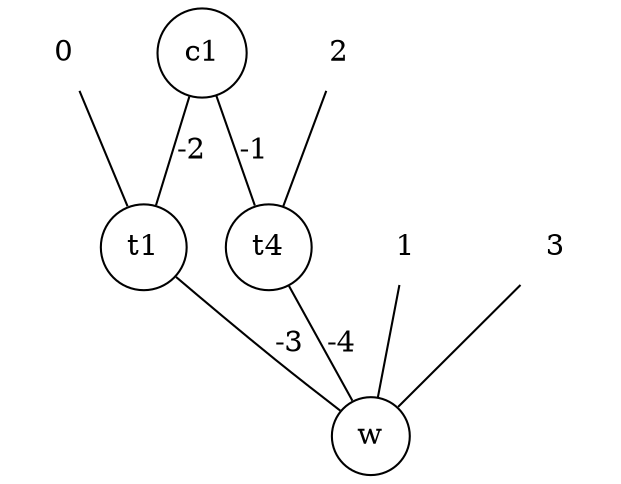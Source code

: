 graph "extend_corner_corboz.net" {
	size="6,5"
	node [shape=circle]
	c1
	t1
	t4
	w
	node [shape=plaintext]
	0
	2
	1
	3
	t4 -- w [label=-4]
	t1 -- w [label=-3]
	c1 -- t1 [label=-2]
	c1 -- t4 [label=-1]
	0 -- t1
	2 -- t4
	1 -- w
	3 -- w
}

